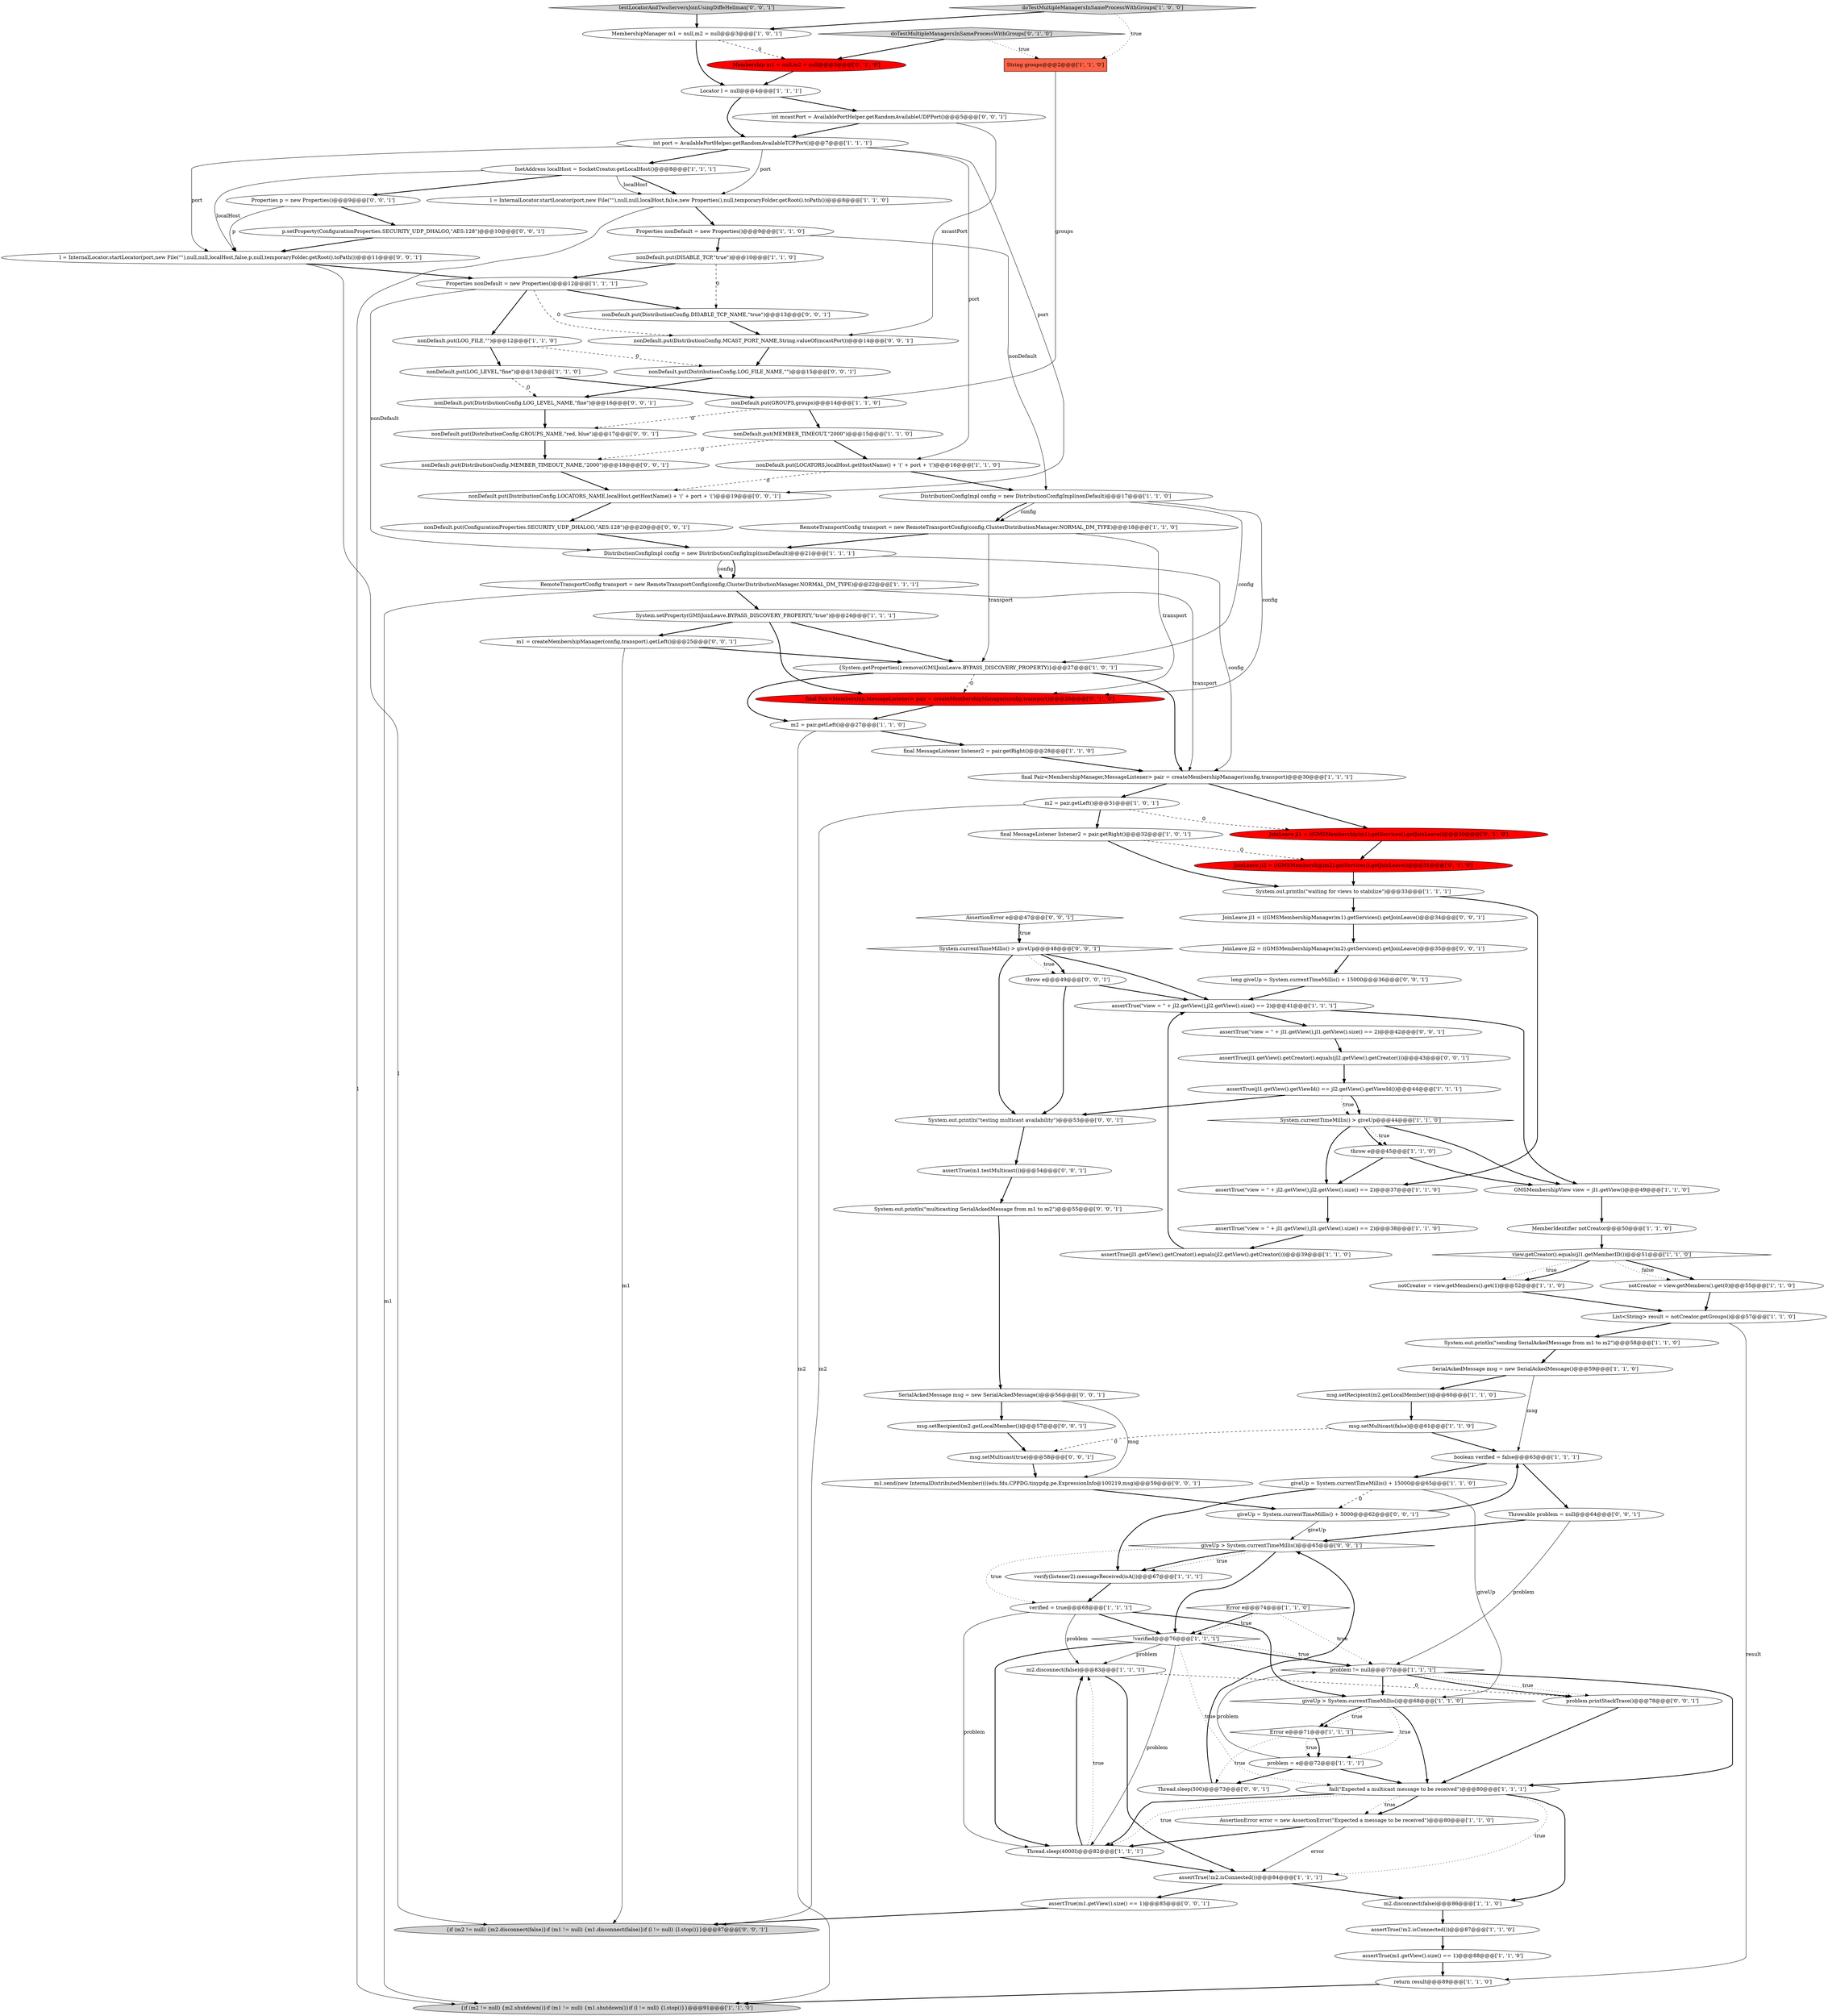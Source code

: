 digraph {
79 [style = filled, label = "long giveUp = System.currentTimeMillis() + 15000@@@36@@@['0', '0', '1']", fillcolor = white, shape = ellipse image = "AAA0AAABBB3BBB"];
1 [style = filled, label = "final Pair<MembershipManager,MessageListener> pair = createMembershipManager(config,transport)@@@30@@@['1', '1', '1']", fillcolor = white, shape = ellipse image = "AAA0AAABBB1BBB"];
73 [style = filled, label = "System.out.println(\"multicasting SerialAckedMessage from m1 to m2\")@@@55@@@['0', '0', '1']", fillcolor = white, shape = ellipse image = "AAA0AAABBB3BBB"];
95 [style = filled, label = "JoinLeave jl1 = ((GMSMembershipManager)m1).getServices().getJoinLeave()@@@34@@@['0', '0', '1']", fillcolor = white, shape = ellipse image = "AAA0AAABBB3BBB"];
68 [style = filled, label = "final Pair<Membership,MessageListener> pair = createMembershipManager(config,transport)@@@26@@@['0', '1', '0']", fillcolor = red, shape = ellipse image = "AAA1AAABBB2BBB"];
84 [style = filled, label = "giveUp > System.currentTimeMillis()@@@65@@@['0', '0', '1']", fillcolor = white, shape = diamond image = "AAA0AAABBB3BBB"];
99 [style = filled, label = "p.setProperty(ConfigurationProperties.SECURITY_UDP_DHALGO,\"AES:128\")@@@10@@@['0', '0', '1']", fillcolor = white, shape = ellipse image = "AAA0AAABBB3BBB"];
24 [style = filled, label = "l = InternalLocator.startLocator(port,new File(\"\"),null,null,localHost,false,new Properties(),null,temporaryFolder.getRoot().toPath())@@@8@@@['1', '1', '0']", fillcolor = white, shape = ellipse image = "AAA0AAABBB1BBB"];
61 [style = filled, label = "m2.disconnect(false)@@@83@@@['1', '1', '1']", fillcolor = white, shape = ellipse image = "AAA0AAABBB1BBB"];
4 [style = filled, label = "!verified@@@76@@@['1', '1', '1']", fillcolor = white, shape = diamond image = "AAA0AAABBB1BBB"];
9 [style = filled, label = "Properties nonDefault = new Properties()@@@9@@@['1', '1', '0']", fillcolor = white, shape = ellipse image = "AAA0AAABBB1BBB"];
5 [style = filled, label = "System.out.println(\"waiting for views to stabilize\")@@@33@@@['1', '1', '1']", fillcolor = white, shape = ellipse image = "AAA0AAABBB1BBB"];
25 [style = filled, label = "problem != null@@@77@@@['1', '1', '1']", fillcolor = white, shape = diamond image = "AAA0AAABBB1BBB"];
16 [style = filled, label = "assertTrue(!m2.isConnected())@@@84@@@['1', '1', '1']", fillcolor = white, shape = ellipse image = "AAA0AAABBB1BBB"];
101 [style = filled, label = "nonDefault.put(DistributionConfig.LOG_FILE_NAME,\"\")@@@15@@@['0', '0', '1']", fillcolor = white, shape = ellipse image = "AAA0AAABBB3BBB"];
67 [style = filled, label = "JoinLeave jl2 = ((GMSMembership)m2).getServices().getJoinLeave()@@@31@@@['0', '1', '0']", fillcolor = red, shape = ellipse image = "AAA1AAABBB2BBB"];
17 [style = filled, label = "m2 = pair.getLeft()@@@27@@@['1', '1', '0']", fillcolor = white, shape = ellipse image = "AAA0AAABBB1BBB"];
60 [style = filled, label = "fail(\"Expected a multicast message to be received\")@@@80@@@['1', '1', '1']", fillcolor = white, shape = ellipse image = "AAA0AAABBB1BBB"];
30 [style = filled, label = "nonDefault.put(LOCATORS,localHost.getHostName() + '(' + port + '(')@@@16@@@['1', '1', '0']", fillcolor = white, shape = ellipse image = "AAA0AAABBB1BBB"];
81 [style = filled, label = "assertTrue(m1.getView().size() == 1)@@@85@@@['0', '0', '1']", fillcolor = white, shape = ellipse image = "AAA0AAABBB3BBB"];
102 [style = filled, label = "assertTrue(jl1.getView().getCreator().equals(jl2.getView().getCreator()))@@@43@@@['0', '0', '1']", fillcolor = white, shape = ellipse image = "AAA0AAABBB3BBB"];
34 [style = filled, label = "nonDefault.put(MEMBER_TIMEOUT,\"2000\")@@@15@@@['1', '1', '0']", fillcolor = white, shape = ellipse image = "AAA0AAABBB1BBB"];
39 [style = filled, label = "GMSMembershipView view = jl1.getView()@@@49@@@['1', '1', '0']", fillcolor = white, shape = ellipse image = "AAA0AAABBB1BBB"];
104 [style = filled, label = "AssertionError e@@@47@@@['0', '0', '1']", fillcolor = white, shape = diamond image = "AAA0AAABBB3BBB"];
90 [style = filled, label = "int mcastPort = AvailablePortHelper.getRandomAvailableUDPPort()@@@5@@@['0', '0', '1']", fillcolor = white, shape = ellipse image = "AAA0AAABBB3BBB"];
97 [style = filled, label = "System.currentTimeMillis() > giveUp@@@48@@@['0', '0', '1']", fillcolor = white, shape = diamond image = "AAA0AAABBB3BBB"];
62 [style = filled, label = "String groups@@@2@@@['1', '1', '0']", fillcolor = tomato, shape = box image = "AAA0AAABBB1BBB"];
65 [style = filled, label = "Membership m1 = null,m2 = null@@@3@@@['0', '1', '0']", fillcolor = red, shape = ellipse image = "AAA1AAABBB2BBB"];
69 [style = filled, label = "{if (m2 != null) {m2.disconnect(false)}if (m1 != null) {m1.disconnect(false)}if (l != null) {l.stop()}}@@@87@@@['0', '0', '1']", fillcolor = lightgray, shape = ellipse image = "AAA0AAABBB3BBB"];
28 [style = filled, label = "{if (m2 != null) {m2.shutdown()}if (m1 != null) {m1.shutdown()}if (l != null) {l.stop()}}@@@91@@@['1', '1', '0']", fillcolor = lightgray, shape = ellipse image = "AAA0AAABBB1BBB"];
32 [style = filled, label = "System.currentTimeMillis() > giveUp@@@44@@@['1', '1', '0']", fillcolor = white, shape = diamond image = "AAA0AAABBB1BBB"];
71 [style = filled, label = "giveUp = System.currentTimeMillis() + 5000@@@62@@@['0', '0', '1']", fillcolor = white, shape = ellipse image = "AAA0AAABBB3BBB"];
10 [style = filled, label = "Properties nonDefault = new Properties()@@@12@@@['1', '1', '1']", fillcolor = white, shape = ellipse image = "AAA0AAABBB1BBB"];
58 [style = filled, label = "final MessageListener listener2 = pair.getRight()@@@28@@@['1', '1', '0']", fillcolor = white, shape = ellipse image = "AAA0AAABBB1BBB"];
47 [style = filled, label = "InetAddress localHost = SocketCreator.getLocalHost()@@@8@@@['1', '1', '1']", fillcolor = white, shape = ellipse image = "AAA0AAABBB1BBB"];
63 [style = filled, label = "assertTrue(\"view = \" + jl2.getView(),jl2.getView().size() == 2)@@@41@@@['1', '1', '1']", fillcolor = white, shape = ellipse image = "AAA0AAABBB1BBB"];
89 [style = filled, label = "msg.setRecipient(m2.getLocalMember())@@@57@@@['0', '0', '1']", fillcolor = white, shape = ellipse image = "AAA0AAABBB3BBB"];
74 [style = filled, label = "m1 = createMembershipManager(config,transport).getLeft()@@@25@@@['0', '0', '1']", fillcolor = white, shape = ellipse image = "AAA0AAABBB3BBB"];
23 [style = filled, label = "MemberIdentifier notCreator@@@50@@@['1', '1', '0']", fillcolor = white, shape = ellipse image = "AAA0AAABBB1BBB"];
96 [style = filled, label = "nonDefault.put(DistributionConfig.MEMBER_TIMEOUT_NAME,\"2000\")@@@18@@@['0', '0', '1']", fillcolor = white, shape = ellipse image = "AAA0AAABBB3BBB"];
19 [style = filled, label = "assertTrue(\"view = \" + jl2.getView(),jl2.getView().size() == 2)@@@37@@@['1', '1', '0']", fillcolor = white, shape = ellipse image = "AAA0AAABBB1BBB"];
40 [style = filled, label = "boolean verified = false@@@63@@@['1', '1', '1']", fillcolor = white, shape = ellipse image = "AAA0AAABBB1BBB"];
29 [style = filled, label = "return result@@@89@@@['1', '1', '0']", fillcolor = white, shape = ellipse image = "AAA0AAABBB1BBB"];
49 [style = filled, label = "System.setProperty(GMSJoinLeave.BYPASS_DISCOVERY_PROPERTY,\"true\")@@@24@@@['1', '1', '1']", fillcolor = white, shape = ellipse image = "AAA0AAABBB1BBB"];
50 [style = filled, label = "assertTrue(jl1.getView().getCreator().equals(jl2.getView().getCreator()))@@@39@@@['1', '1', '0']", fillcolor = white, shape = ellipse image = "AAA0AAABBB1BBB"];
87 [style = filled, label = "nonDefault.put(DistributionConfig.MCAST_PORT_NAME,String.valueOf(mcastPort))@@@14@@@['0', '0', '1']", fillcolor = white, shape = ellipse image = "AAA0AAABBB3BBB"];
20 [style = filled, label = "problem = e@@@72@@@['1', '1', '1']", fillcolor = white, shape = ellipse image = "AAA0AAABBB1BBB"];
80 [style = filled, label = "m1.send(new InternalDistributedMember((((edu.fdu.CPPDG.tinypdg.pe.ExpressionInfo@100219,msg)@@@59@@@['0', '0', '1']", fillcolor = white, shape = ellipse image = "AAA0AAABBB3BBB"];
27 [style = filled, label = "msg.setMulticast(false)@@@61@@@['1', '1', '0']", fillcolor = white, shape = ellipse image = "AAA0AAABBB1BBB"];
44 [style = filled, label = "SerialAckedMessage msg = new SerialAckedMessage()@@@59@@@['1', '1', '0']", fillcolor = white, shape = ellipse image = "AAA0AAABBB1BBB"];
35 [style = filled, label = "{System.getProperties().remove(GMSJoinLeave.BYPASS_DISCOVERY_PROPERTY)}@@@27@@@['1', '0', '1']", fillcolor = white, shape = ellipse image = "AAA0AAABBB1BBB"];
51 [style = filled, label = "giveUp > System.currentTimeMillis()@@@68@@@['1', '1', '0']", fillcolor = white, shape = diamond image = "AAA0AAABBB1BBB"];
33 [style = filled, label = "assertTrue(m1.getView().size() == 1)@@@88@@@['1', '1', '0']", fillcolor = white, shape = ellipse image = "AAA0AAABBB1BBB"];
22 [style = filled, label = "throw e@@@45@@@['1', '1', '0']", fillcolor = white, shape = ellipse image = "AAA0AAABBB1BBB"];
93 [style = filled, label = "nonDefault.put(DistributionConfig.LOG_LEVEL_NAME,\"fine\")@@@16@@@['0', '0', '1']", fillcolor = white, shape = ellipse image = "AAA0AAABBB3BBB"];
42 [style = filled, label = "DistributionConfigImpl config = new DistributionConfigImpl(nonDefault)@@@21@@@['1', '1', '1']", fillcolor = white, shape = ellipse image = "AAA0AAABBB1BBB"];
18 [style = filled, label = "Locator l = null@@@4@@@['1', '1', '1']", fillcolor = white, shape = ellipse image = "AAA0AAABBB1BBB"];
41 [style = filled, label = "nonDefault.put(GROUPS,groups)@@@14@@@['1', '1', '0']", fillcolor = white, shape = ellipse image = "AAA0AAABBB1BBB"];
15 [style = filled, label = "RemoteTransportConfig transport = new RemoteTransportConfig(config,ClusterDistributionManager.NORMAL_DM_TYPE)@@@18@@@['1', '1', '0']", fillcolor = white, shape = ellipse image = "AAA0AAABBB1BBB"];
94 [style = filled, label = "throw e@@@49@@@['0', '0', '1']", fillcolor = white, shape = ellipse image = "AAA0AAABBB3BBB"];
54 [style = filled, label = "msg.setRecipient(m2.getLocalMember())@@@60@@@['1', '1', '0']", fillcolor = white, shape = ellipse image = "AAA0AAABBB1BBB"];
3 [style = filled, label = "AssertionError error = new AssertionError(\"Expected a message to be received\")@@@80@@@['1', '1', '0']", fillcolor = white, shape = ellipse image = "AAA0AAABBB1BBB"];
91 [style = filled, label = "Thread.sleep(500)@@@73@@@['0', '0', '1']", fillcolor = white, shape = ellipse image = "AAA0AAABBB3BBB"];
37 [style = filled, label = "notCreator = view.getMembers().get(1)@@@52@@@['1', '1', '0']", fillcolor = white, shape = ellipse image = "AAA0AAABBB1BBB"];
6 [style = filled, label = "giveUp = System.currentTimeMillis() + 15000@@@65@@@['1', '1', '0']", fillcolor = white, shape = ellipse image = "AAA0AAABBB1BBB"];
77 [style = filled, label = "SerialAckedMessage msg = new SerialAckedMessage()@@@56@@@['0', '0', '1']", fillcolor = white, shape = ellipse image = "AAA0AAABBB3BBB"];
52 [style = filled, label = "nonDefault.put(LOG_LEVEL,\"fine\")@@@13@@@['1', '1', '0']", fillcolor = white, shape = ellipse image = "AAA0AAABBB1BBB"];
21 [style = filled, label = "view.getCreator().equals(jl1.getMemberID())@@@51@@@['1', '1', '0']", fillcolor = white, shape = diamond image = "AAA0AAABBB1BBB"];
76 [style = filled, label = "nonDefault.put(DistributionConfig.LOCATORS_NAME,localHost.getHostName() + '(' + port + '(')@@@19@@@['0', '0', '1']", fillcolor = white, shape = ellipse image = "AAA0AAABBB3BBB"];
45 [style = filled, label = "assertTrue(\"view = \" + jl1.getView(),jl1.getView().size() == 2)@@@38@@@['1', '1', '0']", fillcolor = white, shape = ellipse image = "AAA0AAABBB1BBB"];
88 [style = filled, label = "Throwable problem = null@@@64@@@['0', '0', '1']", fillcolor = white, shape = ellipse image = "AAA0AAABBB3BBB"];
82 [style = filled, label = "assertTrue(\"view = \" + jl1.getView(),jl1.getView().size() == 2)@@@42@@@['0', '0', '1']", fillcolor = white, shape = ellipse image = "AAA0AAABBB3BBB"];
72 [style = filled, label = "JoinLeave jl2 = ((GMSMembershipManager)m2).getServices().getJoinLeave()@@@35@@@['0', '0', '1']", fillcolor = white, shape = ellipse image = "AAA0AAABBB3BBB"];
78 [style = filled, label = "l = InternalLocator.startLocator(port,new File(\"\"),null,null,localHost,false,p,null,temporaryFolder.getRoot().toPath())@@@11@@@['0', '0', '1']", fillcolor = white, shape = ellipse image = "AAA0AAABBB3BBB"];
14 [style = filled, label = "System.out.println(\"sending SerialAckedMessage from m1 to m2\")@@@58@@@['1', '1', '0']", fillcolor = white, shape = ellipse image = "AAA0AAABBB1BBB"];
85 [style = filled, label = "problem.printStackTrace()@@@78@@@['0', '0', '1']", fillcolor = white, shape = ellipse image = "AAA0AAABBB3BBB"];
36 [style = filled, label = "int port = AvailablePortHelper.getRandomAvailableTCPPort()@@@7@@@['1', '1', '1']", fillcolor = white, shape = ellipse image = "AAA0AAABBB1BBB"];
31 [style = filled, label = "Error e@@@71@@@['1', '1', '1']", fillcolor = white, shape = diamond image = "AAA0AAABBB1BBB"];
38 [style = filled, label = "assertTrue(!m2.isConnected())@@@87@@@['1', '1', '0']", fillcolor = white, shape = ellipse image = "AAA0AAABBB1BBB"];
56 [style = filled, label = "RemoteTransportConfig transport = new RemoteTransportConfig(config,ClusterDistributionManager.NORMAL_DM_TYPE)@@@22@@@['1', '1', '1']", fillcolor = white, shape = ellipse image = "AAA0AAABBB1BBB"];
83 [style = filled, label = "msg.setMulticast(true)@@@58@@@['0', '0', '1']", fillcolor = white, shape = ellipse image = "AAA0AAABBB3BBB"];
86 [style = filled, label = "nonDefault.put(ConfigurationProperties.SECURITY_UDP_DHALGO,\"AES:128\")@@@20@@@['0', '0', '1']", fillcolor = white, shape = ellipse image = "AAA0AAABBB3BBB"];
98 [style = filled, label = "testLocatorAndTwoServersJoinUsingDiffeHellman['0', '0', '1']", fillcolor = lightgray, shape = diamond image = "AAA0AAABBB3BBB"];
103 [style = filled, label = "nonDefault.put(DistributionConfig.DISABLE_TCP_NAME,\"true\")@@@13@@@['0', '0', '1']", fillcolor = white, shape = ellipse image = "AAA0AAABBB3BBB"];
66 [style = filled, label = "JoinLeave jl1 = ((GMSMembership)m1).getServices().getJoinLeave()@@@30@@@['0', '1', '0']", fillcolor = red, shape = ellipse image = "AAA1AAABBB2BBB"];
0 [style = filled, label = "Thread.sleep(4000l)@@@82@@@['1', '1', '1']", fillcolor = white, shape = ellipse image = "AAA0AAABBB1BBB"];
26 [style = filled, label = "MembershipManager m1 = null,m2 = null@@@3@@@['1', '0', '1']", fillcolor = white, shape = ellipse image = "AAA0AAABBB1BBB"];
59 [style = filled, label = "List<String> result = notCreator.getGroups()@@@57@@@['1', '1', '0']", fillcolor = white, shape = ellipse image = "AAA0AAABBB1BBB"];
75 [style = filled, label = "assertTrue(m1.testMulticast())@@@54@@@['0', '0', '1']", fillcolor = white, shape = ellipse image = "AAA0AAABBB3BBB"];
48 [style = filled, label = "nonDefault.put(DISABLE_TCP,\"true\")@@@10@@@['1', '1', '0']", fillcolor = white, shape = ellipse image = "AAA0AAABBB1BBB"];
57 [style = filled, label = "notCreator = view.getMembers().get(0)@@@55@@@['1', '1', '0']", fillcolor = white, shape = ellipse image = "AAA0AAABBB1BBB"];
12 [style = filled, label = "nonDefault.put(LOG_FILE,\"\")@@@12@@@['1', '1', '0']", fillcolor = white, shape = ellipse image = "AAA0AAABBB1BBB"];
92 [style = filled, label = "nonDefault.put(DistributionConfig.GROUPS_NAME,\"red, blue\")@@@17@@@['0', '0', '1']", fillcolor = white, shape = ellipse image = "AAA0AAABBB3BBB"];
64 [style = filled, label = "doTestMultipleManagersInSameProcessWithGroups['0', '1', '0']", fillcolor = lightgray, shape = diamond image = "AAA0AAABBB2BBB"];
13 [style = filled, label = "m2 = pair.getLeft()@@@31@@@['1', '0', '1']", fillcolor = white, shape = ellipse image = "AAA0AAABBB1BBB"];
43 [style = filled, label = "doTestMultipleManagersInSameProcessWithGroups['1', '0', '0']", fillcolor = lightgray, shape = diamond image = "AAA0AAABBB1BBB"];
7 [style = filled, label = "Error e@@@74@@@['1', '1', '0']", fillcolor = white, shape = diamond image = "AAA0AAABBB1BBB"];
11 [style = filled, label = "DistributionConfigImpl config = new DistributionConfigImpl(nonDefault)@@@17@@@['1', '1', '0']", fillcolor = white, shape = ellipse image = "AAA0AAABBB1BBB"];
2 [style = filled, label = "verify(listener2).messageReceived(isA())@@@67@@@['1', '1', '1']", fillcolor = white, shape = ellipse image = "AAA0AAABBB1BBB"];
8 [style = filled, label = "assertTrue(jl1.getView().getViewId() == jl2.getView().getViewId())@@@44@@@['1', '1', '1']", fillcolor = white, shape = ellipse image = "AAA0AAABBB1BBB"];
70 [style = filled, label = "Properties p = new Properties()@@@9@@@['0', '0', '1']", fillcolor = white, shape = ellipse image = "AAA0AAABBB3BBB"];
46 [style = filled, label = "verified = true@@@68@@@['1', '1', '1']", fillcolor = white, shape = ellipse image = "AAA0AAABBB1BBB"];
53 [style = filled, label = "final MessageListener listener2 = pair.getRight()@@@32@@@['1', '0', '1']", fillcolor = white, shape = ellipse image = "AAA0AAABBB1BBB"];
55 [style = filled, label = "m2.disconnect(false)@@@86@@@['1', '1', '0']", fillcolor = white, shape = ellipse image = "AAA0AAABBB1BBB"];
100 [style = filled, label = "System.out.println(\"testing multicast availability\")@@@53@@@['0', '0', '1']", fillcolor = white, shape = ellipse image = "AAA0AAABBB3BBB"];
77->89 [style = bold, label=""];
32->22 [style = bold, label=""];
10->103 [style = bold, label=""];
44->40 [style = solid, label="msg"];
54->27 [style = bold, label=""];
51->31 [style = dotted, label="true"];
43->62 [style = dotted, label="true"];
40->6 [style = bold, label=""];
16->55 [style = bold, label=""];
4->25 [style = bold, label=""];
97->63 [style = bold, label=""];
89->83 [style = bold, label=""];
26->65 [style = dashed, label="0"];
25->85 [style = dotted, label="true"];
46->0 [style = solid, label="problem"];
11->68 [style = solid, label="config"];
43->26 [style = bold, label=""];
57->59 [style = bold, label=""];
1->13 [style = bold, label=""];
70->78 [style = solid, label="p"];
46->51 [style = bold, label=""];
20->25 [style = solid, label="problem"];
30->11 [style = bold, label=""];
20->60 [style = bold, label=""];
65->18 [style = bold, label=""];
93->92 [style = bold, label=""];
86->42 [style = bold, label=""];
53->67 [style = dashed, label="0"];
10->12 [style = bold, label=""];
74->69 [style = solid, label="m1"];
84->4 [style = bold, label=""];
39->23 [style = bold, label=""];
104->97 [style = bold, label=""];
27->83 [style = dashed, label="0"];
48->10 [style = bold, label=""];
96->76 [style = bold, label=""];
10->42 [style = solid, label="nonDefault"];
82->102 [style = bold, label=""];
21->37 [style = dotted, label="true"];
31->20 [style = bold, label=""];
81->69 [style = bold, label=""];
101->93 [style = bold, label=""];
51->20 [style = dotted, label="true"];
50->63 [style = bold, label=""];
25->51 [style = bold, label=""];
36->78 [style = solid, label="port"];
4->61 [style = solid, label="problem"];
84->2 [style = bold, label=""];
102->8 [style = bold, label=""];
60->0 [style = bold, label=""];
60->3 [style = dotted, label="true"];
64->62 [style = dotted, label="true"];
35->68 [style = dashed, label="0"];
66->67 [style = bold, label=""];
41->92 [style = dashed, label="0"];
79->63 [style = bold, label=""];
59->29 [style = solid, label="result"];
42->1 [style = solid, label="config"];
10->87 [style = dashed, label="0"];
9->48 [style = bold, label=""];
87->101 [style = bold, label=""];
55->38 [style = bold, label=""];
15->35 [style = solid, label="transport"];
34->96 [style = dashed, label="0"];
3->0 [style = bold, label=""];
18->90 [style = bold, label=""];
4->0 [style = bold, label=""];
98->26 [style = bold, label=""];
6->2 [style = bold, label=""];
33->29 [style = bold, label=""];
78->10 [style = bold, label=""];
6->71 [style = dashed, label="0"];
60->55 [style = bold, label=""];
31->91 [style = dotted, label="true"];
85->60 [style = bold, label=""];
21->37 [style = bold, label=""];
51->60 [style = bold, label=""];
46->4 [style = bold, label=""];
76->86 [style = bold, label=""];
47->78 [style = solid, label="localHost"];
42->56 [style = bold, label=""];
35->17 [style = bold, label=""];
71->84 [style = solid, label="giveUp"];
17->28 [style = solid, label="m2"];
38->33 [style = bold, label=""];
84->2 [style = dotted, label="true"];
68->17 [style = bold, label=""];
99->78 [style = bold, label=""];
63->39 [style = bold, label=""];
88->84 [style = bold, label=""];
36->76 [style = solid, label="port"];
60->16 [style = dotted, label="true"];
44->54 [style = bold, label=""];
0->16 [style = bold, label=""];
42->56 [style = solid, label="config"];
74->35 [style = bold, label=""];
11->35 [style = solid, label="config"];
84->46 [style = dotted, label="true"];
49->68 [style = bold, label=""];
92->96 [style = bold, label=""];
21->57 [style = bold, label=""];
22->19 [style = bold, label=""];
49->35 [style = bold, label=""];
56->28 [style = solid, label="m1"];
70->99 [style = bold, label=""];
4->60 [style = dotted, label="true"];
17->58 [style = bold, label=""];
52->41 [style = bold, label=""];
21->57 [style = dotted, label="false"];
94->100 [style = bold, label=""];
16->81 [style = bold, label=""];
100->75 [style = bold, label=""];
88->25 [style = solid, label="problem"];
103->87 [style = bold, label=""];
8->100 [style = bold, label=""];
7->4 [style = bold, label=""];
32->19 [style = bold, label=""];
6->51 [style = solid, label="giveUp"];
83->80 [style = bold, label=""];
49->74 [style = bold, label=""];
13->66 [style = dashed, label="0"];
5->19 [style = bold, label=""];
58->1 [style = bold, label=""];
60->3 [style = bold, label=""];
19->45 [style = bold, label=""];
35->1 [style = bold, label=""];
97->94 [style = dotted, label="true"];
90->36 [style = bold, label=""];
30->76 [style = dashed, label="0"];
47->24 [style = bold, label=""];
0->61 [style = bold, label=""];
64->65 [style = bold, label=""];
97->94 [style = bold, label=""];
52->93 [style = dashed, label="0"];
11->15 [style = solid, label="config"];
5->95 [style = bold, label=""];
75->73 [style = bold, label=""];
47->70 [style = bold, label=""];
22->39 [style = bold, label=""];
61->85 [style = dashed, label="0"];
32->39 [style = bold, label=""];
71->40 [style = bold, label=""];
40->88 [style = bold, label=""];
12->101 [style = dashed, label="0"];
91->84 [style = bold, label=""];
47->24 [style = solid, label="localHost"];
41->34 [style = bold, label=""];
59->14 [style = bold, label=""];
24->9 [style = bold, label=""];
32->22 [style = dotted, label="true"];
1->66 [style = bold, label=""];
63->82 [style = bold, label=""];
2->46 [style = bold, label=""];
36->47 [style = bold, label=""];
56->49 [style = bold, label=""];
61->16 [style = bold, label=""];
8->32 [style = bold, label=""];
13->53 [style = bold, label=""];
25->85 [style = bold, label=""];
53->5 [style = bold, label=""];
36->30 [style = solid, label="port"];
62->41 [style = solid, label="groups"];
80->71 [style = bold, label=""];
4->0 [style = solid, label="problem"];
9->11 [style = solid, label="nonDefault"];
18->36 [style = bold, label=""];
0->61 [style = dotted, label="true"];
4->25 [style = dotted, label="true"];
8->32 [style = dotted, label="true"];
24->28 [style = solid, label="l"];
14->44 [style = bold, label=""];
36->24 [style = solid, label="port"];
90->87 [style = solid, label="mcastPort"];
34->30 [style = bold, label=""];
104->97 [style = dotted, label="true"];
11->15 [style = bold, label=""];
31->20 [style = dotted, label="true"];
29->28 [style = bold, label=""];
77->80 [style = solid, label="msg"];
78->69 [style = solid, label="l"];
46->61 [style = solid, label="problem"];
20->91 [style = bold, label=""];
15->42 [style = bold, label=""];
23->21 [style = bold, label=""];
45->50 [style = bold, label=""];
13->69 [style = solid, label="m2"];
37->59 [style = bold, label=""];
3->16 [style = solid, label="error"];
7->4 [style = dotted, label="true"];
7->25 [style = dotted, label="true"];
67->5 [style = bold, label=""];
95->72 [style = bold, label=""];
72->79 [style = bold, label=""];
12->52 [style = bold, label=""];
73->77 [style = bold, label=""];
27->40 [style = bold, label=""];
97->100 [style = bold, label=""];
60->0 [style = dotted, label="true"];
48->103 [style = dashed, label="0"];
51->31 [style = bold, label=""];
56->1 [style = solid, label="transport"];
25->60 [style = bold, label=""];
15->68 [style = solid, label="transport"];
94->63 [style = bold, label=""];
26->18 [style = bold, label=""];
}
